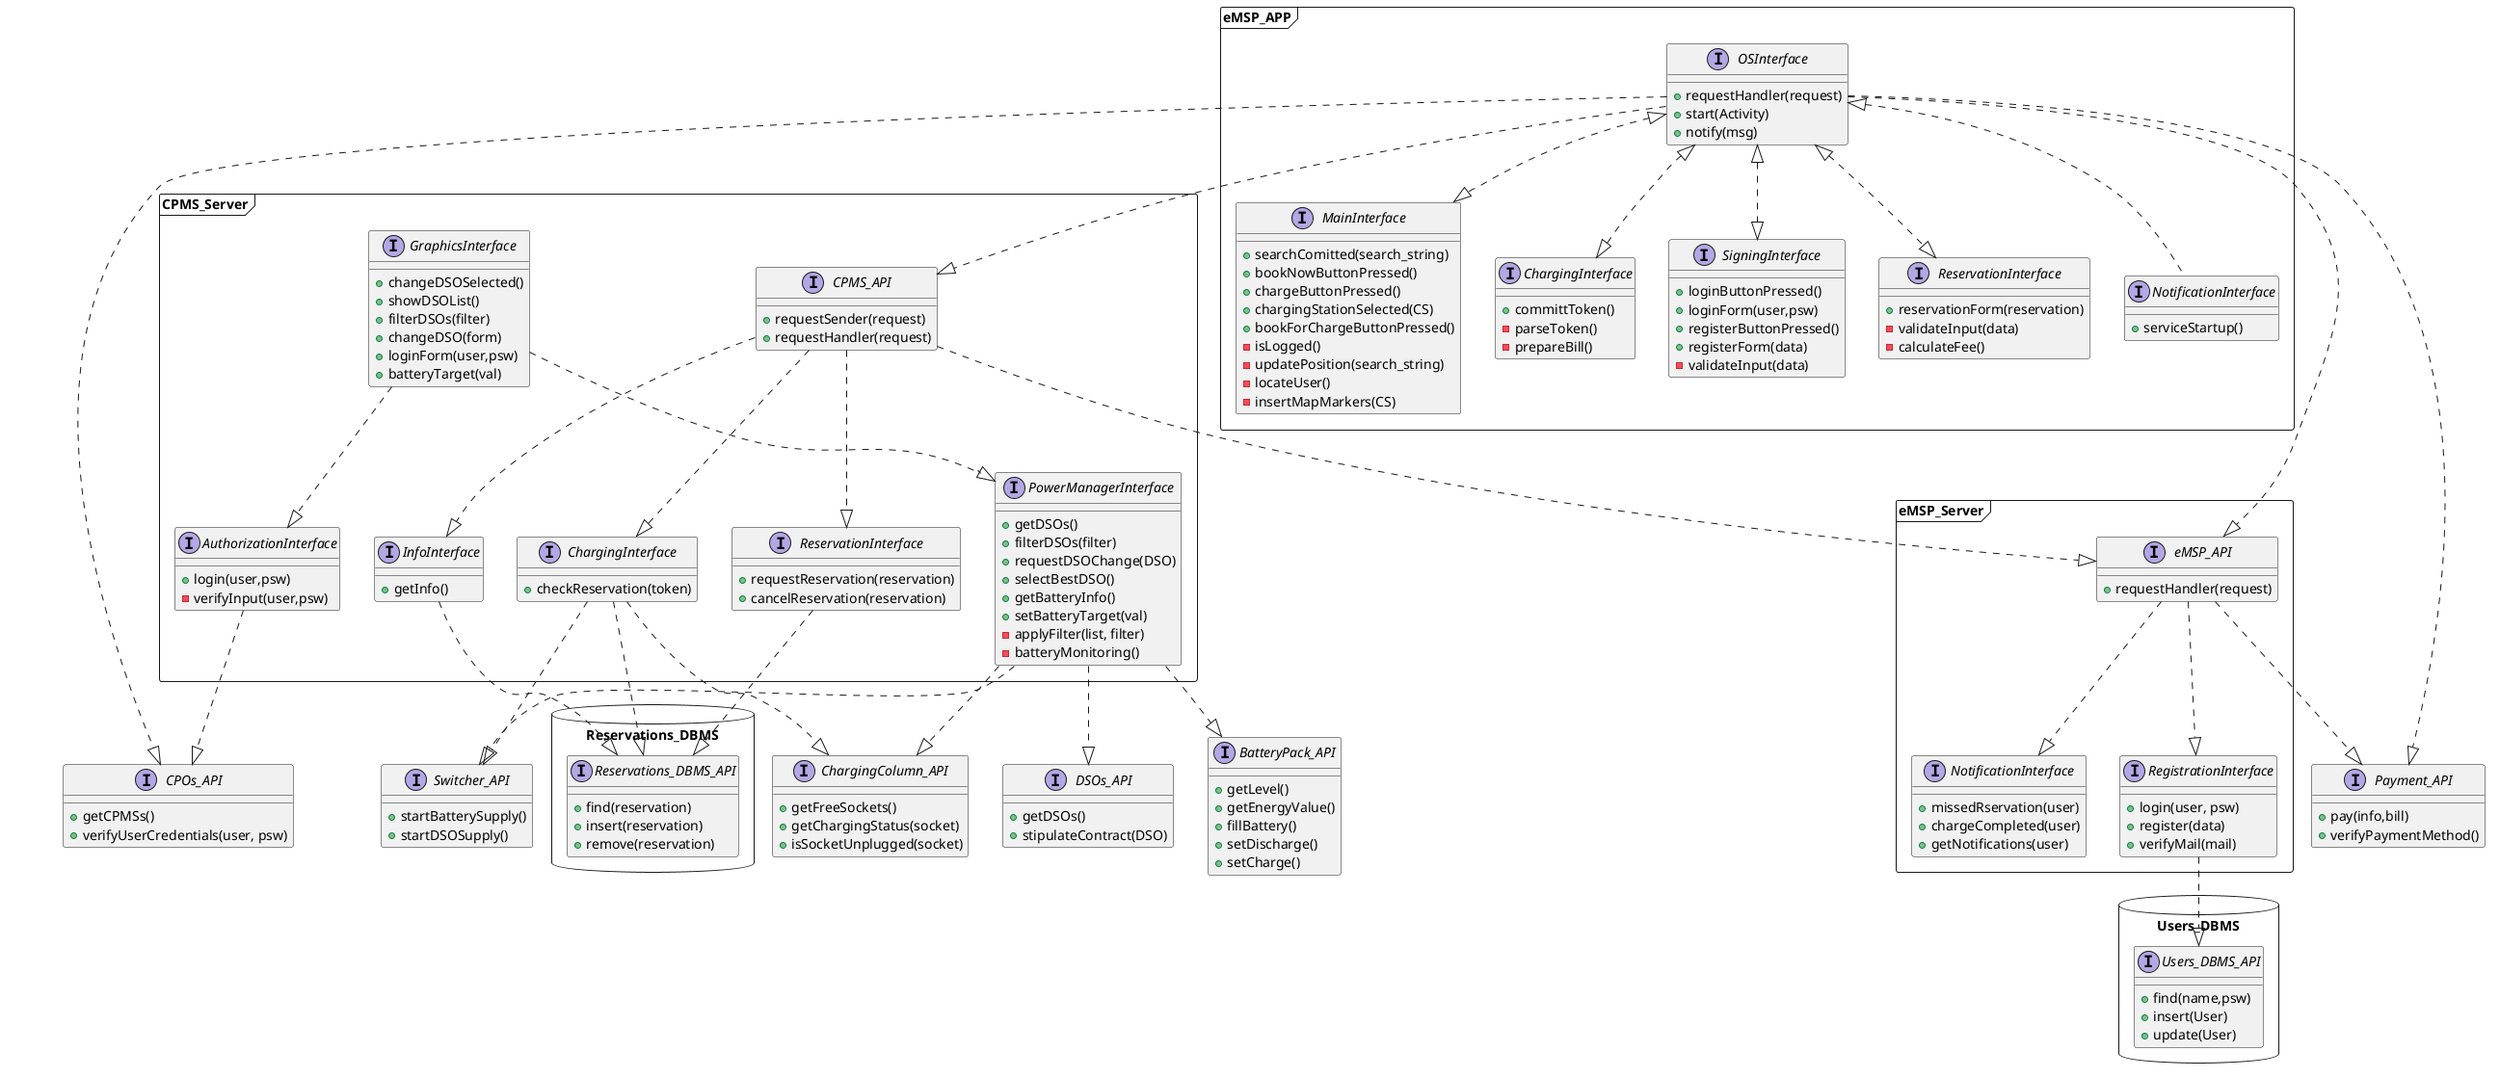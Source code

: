 @startuml Complete diagram

namespace eMSP_APP <<frame>>{
   	interface OSInterface{
    	+ requestHandler(request)
		+ start(Activity)
		+ notify(msg)
   	}
   
   	interface MainInterface{
		+ searchComitted(search_string)
		+ bookNowButtonPressed()
		+ chargeButtonPressed()
		+ chargingStationSelected(CS)
		+ bookForChargeButtonPressed()
		- isLogged()
		- updatePosition(search_string)
		- locateUser()
		- insertMapMarkers(CS)
	}	

	interface ChargingInterface{
		+ committToken()
		- parseToken()
		- prepareBill()
	}

	interface SigningInterface{
		+ loginButtonPressed()
		+ loginForm(user,psw)
		+ registerButtonPressed()
		+ registerForm(data)
		- validateInput(data)
	}

	interface ReservationInterface{
		+ reservationForm(reservation)
		- validateInput(data)
		- calculateFee()
	}

	interface NotificationInterface{
		+ serviceStartup()
	}

	OSInterface<|..|>MainInterface
	OSInterface<|..|>ChargingInterface
	OSInterface<|..|>SigningInterface
	OSInterface<|..|>ReservationInterface
	OSInterface<|..NotificationInterface	
}




namespace eMSP_Server <<frame>>{
   	interface eMSP_API{
		+ requestHandler(request)
   	}
   
   	interface RegistrationInterface{
		+ login(user, psw)
		+ register(data)
		+ verifyMail(mail)
	}	

	interface NotificationInterface{
		+ missedRservation(user)
		+ chargeCompleted(user)
		+ getNotifications(user)
	}

	

	eMSP_API..|>RegistrationInterface
	eMSP_API..|>NotificationInterface
}



namespace CPMS_Server <<frame>>{
   	interface CPMS_API{
		+ requestSender(request)
		+ requestHandler(request)
   	}

	interface GraphicsInterface{
		+ changeDSOSelected()
		+ showDSOList()
		+ filterDSOs(filter)
		+ changeDSO(form)
		+ loginForm(user,psw)
		+ batteryTarget(val)

	}
   
   	interface PowerManagerInterface{
		+ getDSOs()
		+ filterDSOs(filter)
		+ requestDSOChange(DSO)
		+ selectBestDSO()		
		+ getBatteryInfo()
		+ setBatteryTarget(val)
		- applyFilter(list, filter)
		- batteryMonitoring()

	}	

	interface ReservationInterface{
		+ requestReservation(reservation)
		+ cancelReservation(reservation)
	}

	interface InfoInterface{
		+ getInfo()

	}

	interface AuthorizationInterface{
		+ login(user,psw)
		- verifyInput(user,psw)
	}

	

	interface ChargingInterface{
		+ checkReservation(token)
	}

	
	CPMS_API..|>ReservationInterface
	CPMS_API..|>InfoInterface
	CPMS_API..|>ChargingInterface
	

	GraphicsInterface..|>PowerManagerInterface
	GraphicsInterface..|>AuthorizationInterface




}

package Users_DBMS <<Database>>{
		interface Users_DBMS_API{
			+ find(name,psw)
			+ insert(User)
			+ update(User)
		}
	}


package Reservations_DBMS <<Database>>{
	interface Reservations_DBMS_API{
		+ find(reservation)
		+ insert(reservation)
		+ remove(reservation)
	}
}

interface CPOs_API{
	+ getCPMSs() 
	+ verifyUserCredentials(user, psw)
}

interface DSOs_API{
	+ getDSOs()
	+ stipulateContract(DSO)
}

interface Payment_API{
	+ pay(info,bill)
	+ verifyPaymentMethod()
}

interface ChargingColumn_API{
	+ getFreeSockets()
	+ getChargingStatus(socket)
	+ isSocketUnplugged(socket)
}

interface BatteryPack_API{
	+ getLevel()
	+ getEnergyValue()
	+ fillBattery()
	+ setDischarge()
	+ setCharge()
}	

interface Switcher_API{
	+ startBatterySupply()
	+ startDSOSupply()
}


eMSP_APP.OSInterface..|>eMSP_Server.eMSP_API
eMSP_APP.OSInterface..|>CPMS_Server.CPMS_API
eMSP_APP.OSInterface..|>CPOs_API
eMSP_APP.OSInterface..|>Payment_API


eMSP_Server.RegistrationInterface..|>Users_DBMS_API
eMSP_Server.eMSP_API..|>Payment_API

CPMS_Server.CPMS_API..|>eMSP_Server.eMSP_API

CPMS_Server.InfoInterface..|>Reservations_DBMS_API

CPMS_Server.PowerManagerInterface..|>ChargingColumn_API
CPMS_Server.PowerManagerInterface..|>BatteryPack_API
CPMS_Server.PowerManagerInterface..|>Switcher_API
CPMS_Server.PowerManagerInterface..|>DSOs_API

CPMS_Server.ChargingInterface..|>ChargingColumn_API
CPMS_Server.ChargingInterface..|>Switcher_API
CPMS_Server.ChargingInterface..|>Reservations_DBMS_API

CPMS_Server.ReservationInterface..|>Reservations_DBMS_API

CPMS_Server.AuthorizationInterface..|>CPOs_API





@enduml

